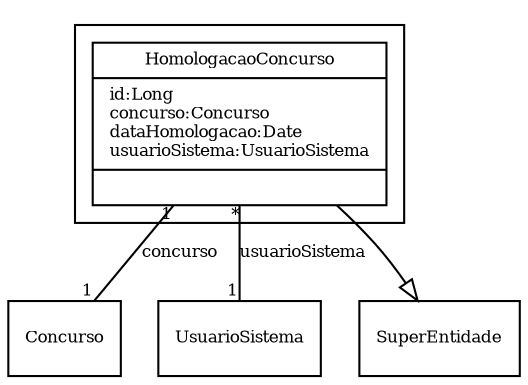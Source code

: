 digraph G{
fontname = "Times-Roman"
fontsize = 8

node [
        fontname = "Times-Roman"
        fontsize = 8
        shape = "record"
]

edge [
        fontname = "Times-Roman"
        fontsize = 8
]

subgraph clusterHOMOLOGACAO
{
HomologacaoConcurso [label = "{HomologacaoConcurso|id:Long\lconcurso:Concurso\ldataHomologacao:Date\lusuarioSistema:UsuarioSistema\l|\l}"]
}
edge [arrowhead = "none" headlabel = "1" taillabel = "1"] HomologacaoConcurso -> Concurso [label = "concurso"]
edge [arrowhead = "none" headlabel = "1" taillabel = "*"] HomologacaoConcurso -> UsuarioSistema [label = "usuarioSistema"]
edge [ arrowhead = "empty" headlabel = "" taillabel = ""] HomologacaoConcurso -> SuperEntidade
}
